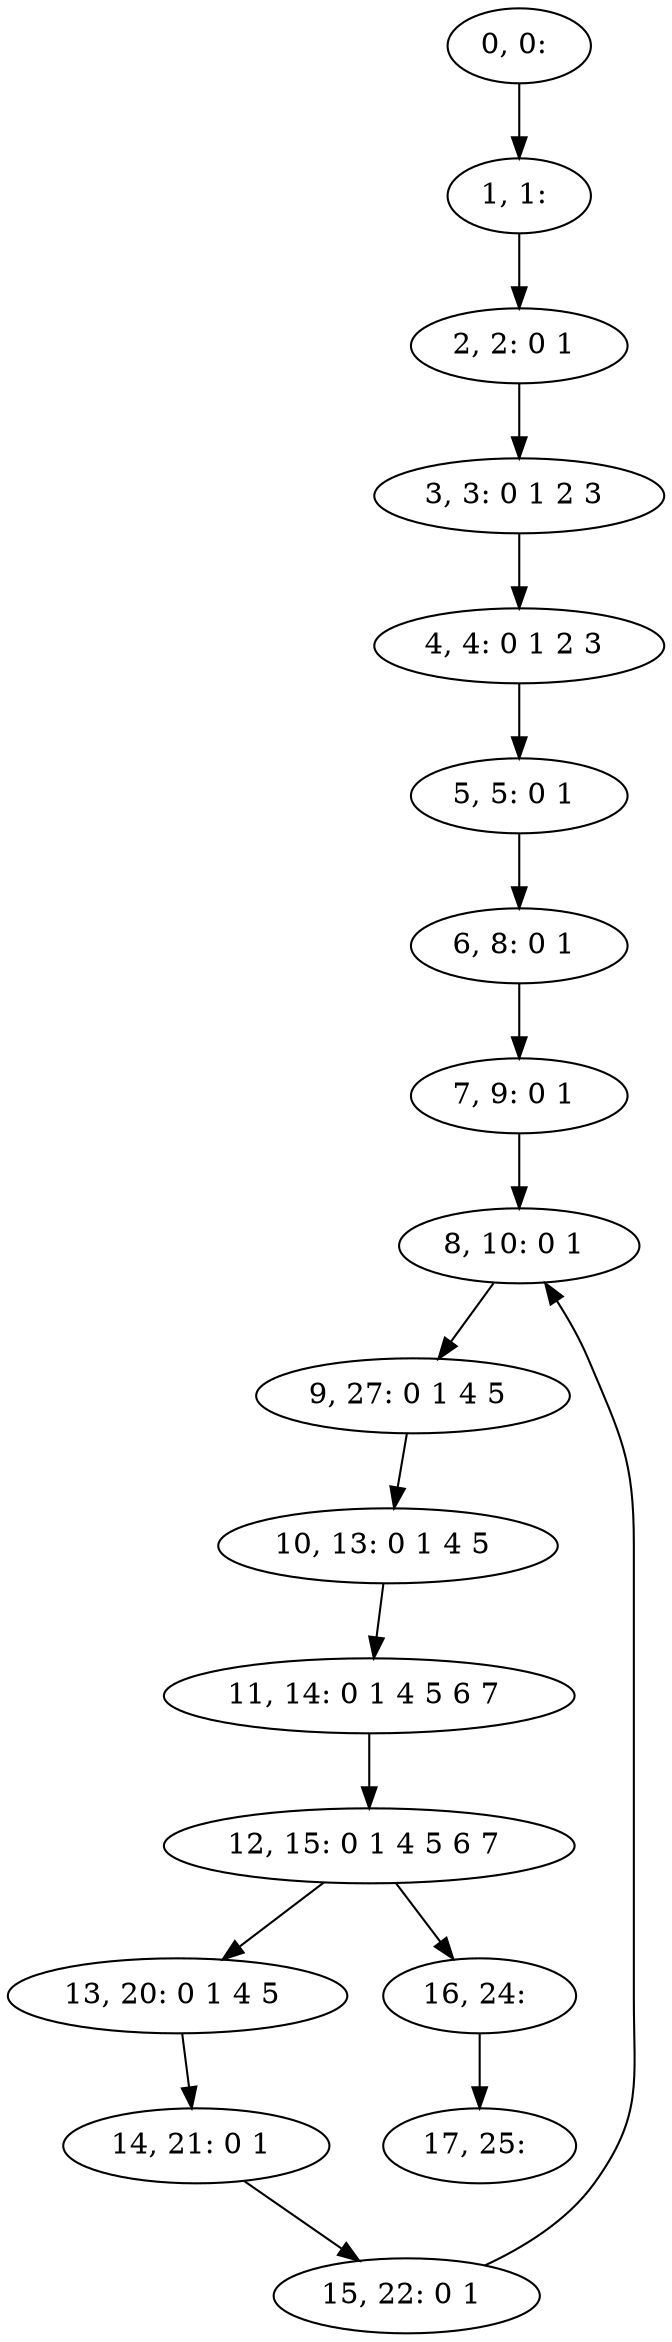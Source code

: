 digraph G {
0[label="0, 0: "];
1[label="1, 1: "];
2[label="2, 2: 0 1 "];
3[label="3, 3: 0 1 2 3 "];
4[label="4, 4: 0 1 2 3 "];
5[label="5, 5: 0 1 "];
6[label="6, 8: 0 1 "];
7[label="7, 9: 0 1 "];
8[label="8, 10: 0 1 "];
9[label="9, 27: 0 1 4 5 "];
10[label="10, 13: 0 1 4 5 "];
11[label="11, 14: 0 1 4 5 6 7 "];
12[label="12, 15: 0 1 4 5 6 7 "];
13[label="13, 20: 0 1 4 5 "];
14[label="14, 21: 0 1 "];
15[label="15, 22: 0 1 "];
16[label="16, 24: "];
17[label="17, 25: "];
0->1 ;
1->2 ;
2->3 ;
3->4 ;
4->5 ;
5->6 ;
6->7 ;
7->8 ;
8->9 ;
9->10 ;
10->11 ;
11->12 ;
12->13 ;
12->16 ;
13->14 ;
14->15 ;
15->8 ;
16->17 ;
}
